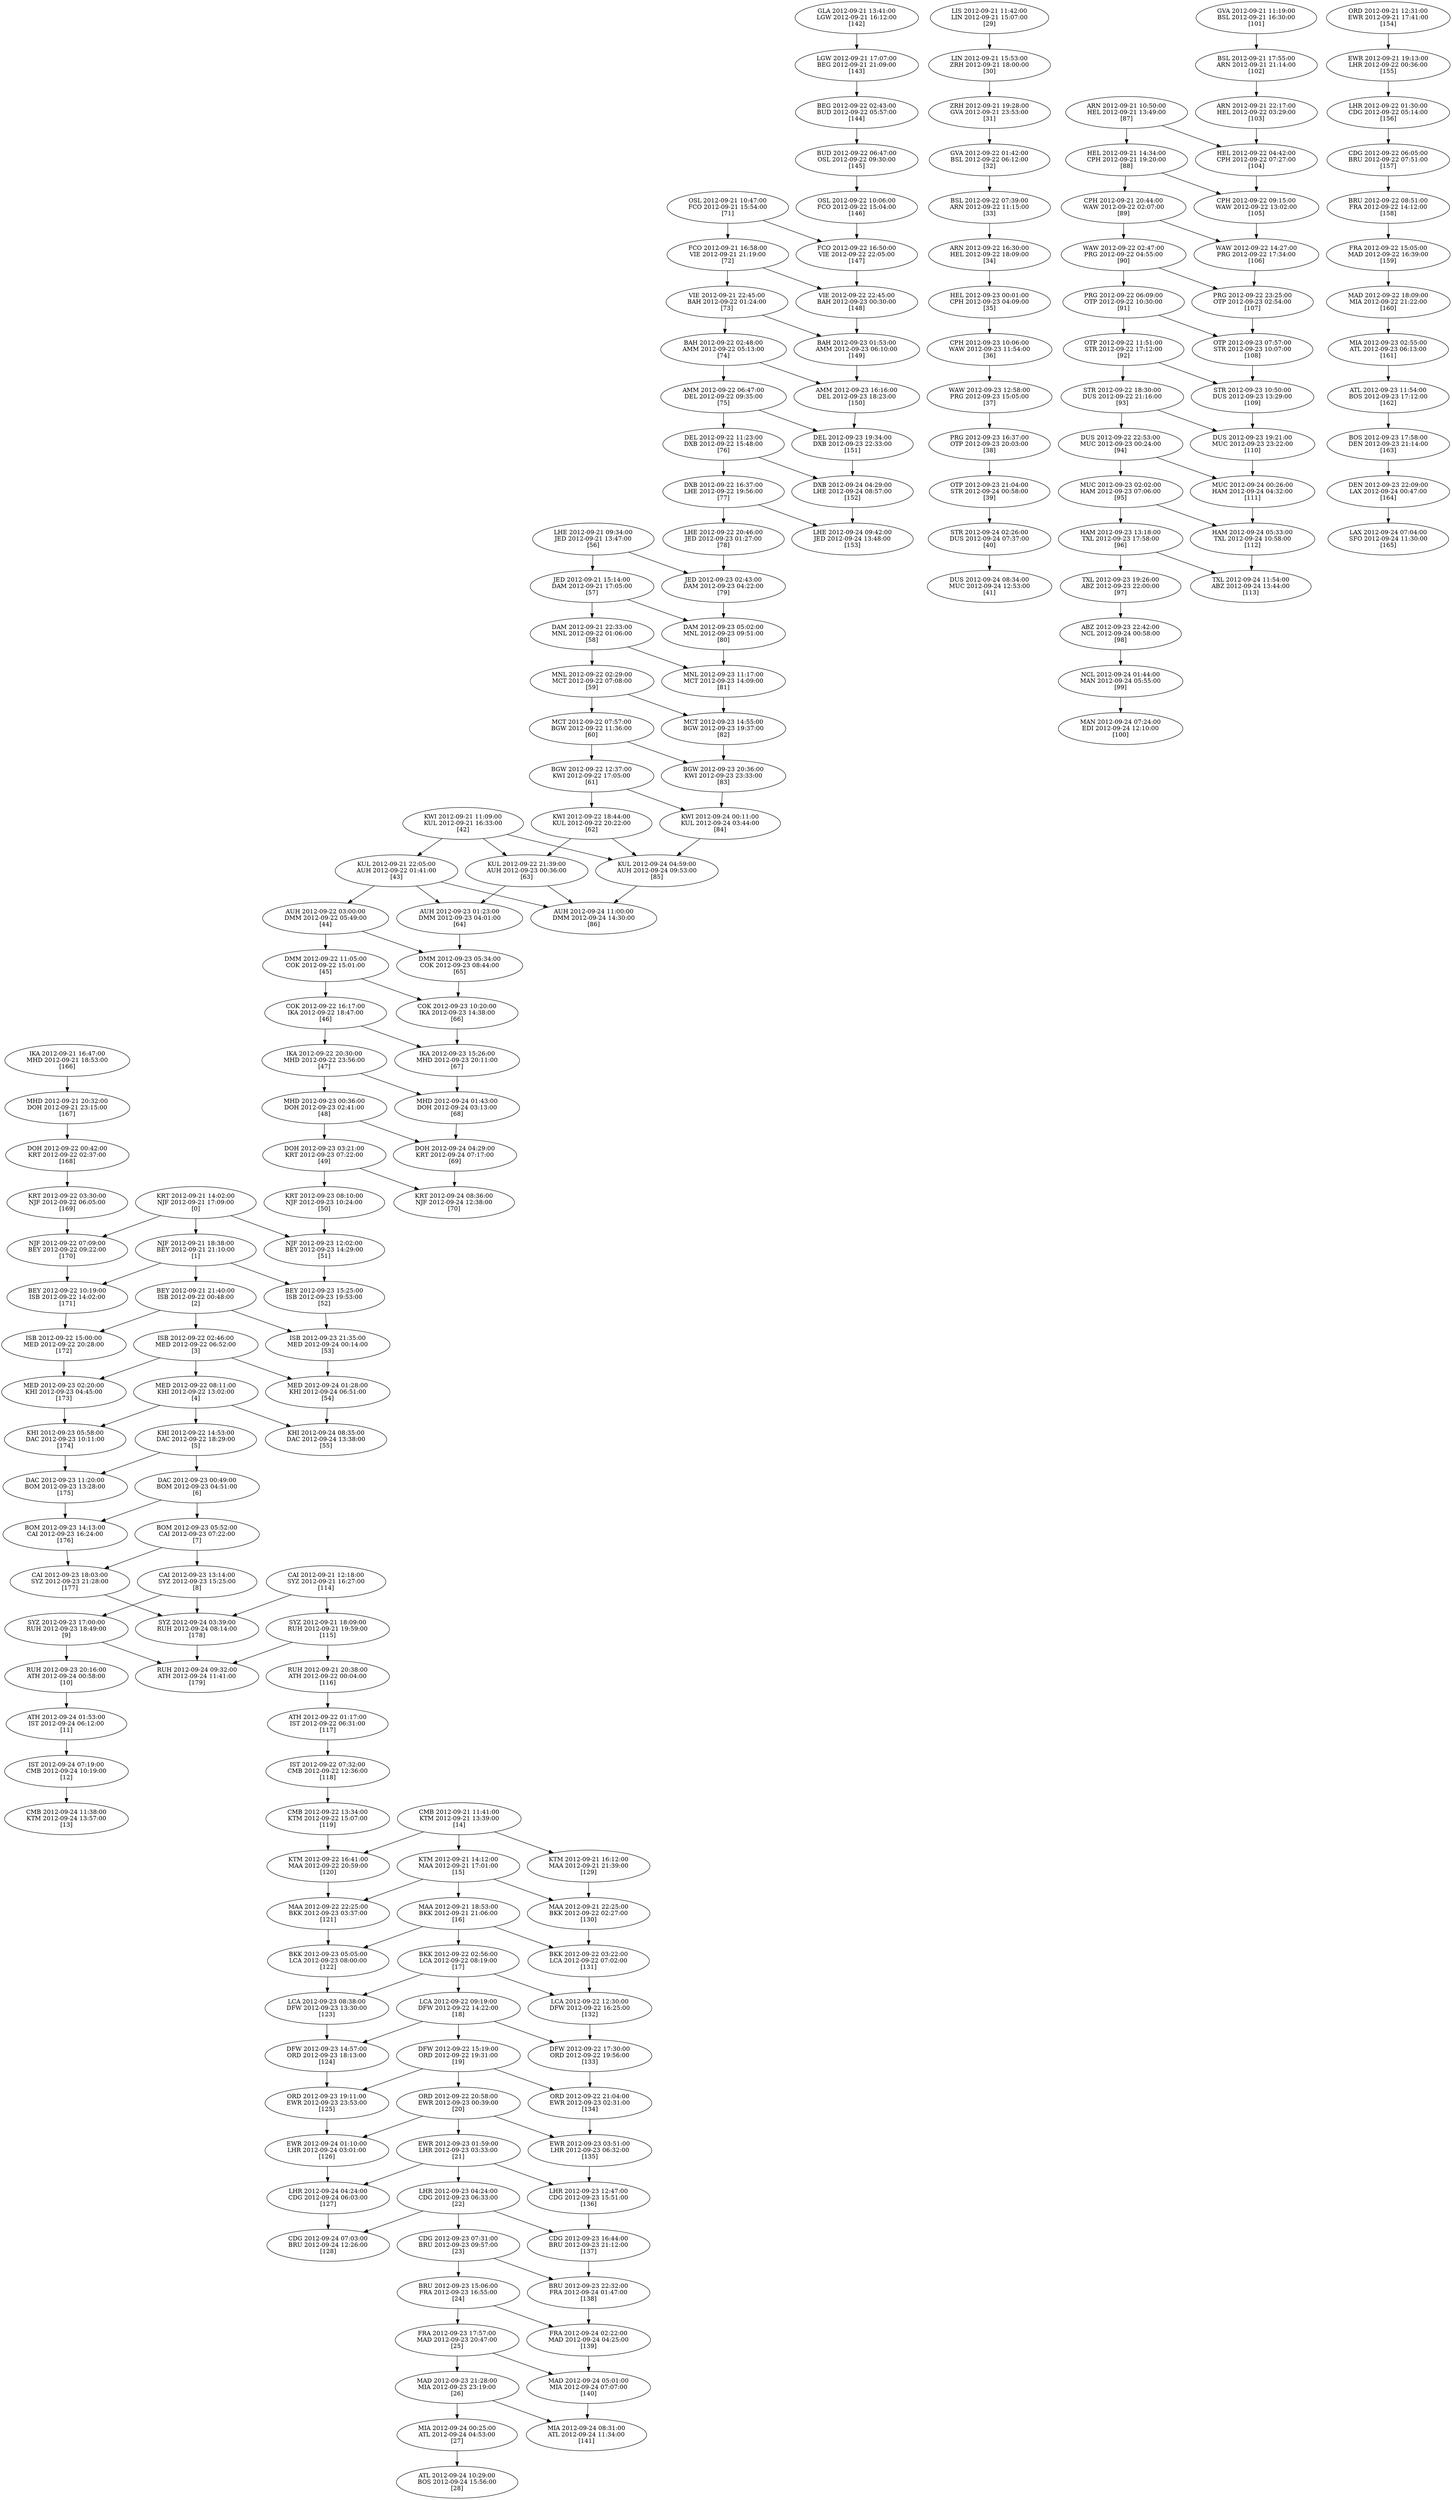 strict digraph "" {
	"KRT 2012-09-21 14:02:00
NJF 2012-09-21 17:09:00
[0]" -> "NJF 2012-09-21 18:38:00
BEY 2012-09-21 21:10:00
[1]";
	"KRT 2012-09-21 14:02:00
NJF 2012-09-21 17:09:00
[0]" -> "NJF 2012-09-23 12:02:00
BEY 2012-09-23 14:29:00
[51]";
	"KRT 2012-09-21 14:02:00
NJF 2012-09-21 17:09:00
[0]" -> "NJF 2012-09-22 07:09:00
BEY 2012-09-22 09:22:00
[170]";
	"NJF 2012-09-21 18:38:00
BEY 2012-09-21 21:10:00
[1]" -> "BEY 2012-09-21 21:40:00
ISB 2012-09-22 00:48:00
[2]";
	"NJF 2012-09-21 18:38:00
BEY 2012-09-21 21:10:00
[1]" -> "BEY 2012-09-23 15:25:00
ISB 2012-09-23 19:53:00
[52]";
	"NJF 2012-09-21 18:38:00
BEY 2012-09-21 21:10:00
[1]" -> "BEY 2012-09-22 10:19:00
ISB 2012-09-22 14:02:00
[171]";
	"NJF 2012-09-23 12:02:00
BEY 2012-09-23 14:29:00
[51]" -> "BEY 2012-09-23 15:25:00
ISB 2012-09-23 19:53:00
[52]";
	"NJF 2012-09-22 07:09:00
BEY 2012-09-22 09:22:00
[170]" -> "BEY 2012-09-22 10:19:00
ISB 2012-09-22 14:02:00
[171]";
	"BEY 2012-09-21 21:40:00
ISB 2012-09-22 00:48:00
[2]" -> "ISB 2012-09-22 02:46:00
MED 2012-09-22 06:52:00
[3]";
	"BEY 2012-09-21 21:40:00
ISB 2012-09-22 00:48:00
[2]" -> "ISB 2012-09-23 21:35:00
MED 2012-09-24 00:14:00
[53]";
	"BEY 2012-09-21 21:40:00
ISB 2012-09-22 00:48:00
[2]" -> "ISB 2012-09-22 15:00:00
MED 2012-09-22 20:28:00
[172]";
	"BEY 2012-09-23 15:25:00
ISB 2012-09-23 19:53:00
[52]" -> "ISB 2012-09-23 21:35:00
MED 2012-09-24 00:14:00
[53]";
	"BEY 2012-09-22 10:19:00
ISB 2012-09-22 14:02:00
[171]" -> "ISB 2012-09-22 15:00:00
MED 2012-09-22 20:28:00
[172]";
	"ISB 2012-09-22 02:46:00
MED 2012-09-22 06:52:00
[3]" -> "MED 2012-09-22 08:11:00
KHI 2012-09-22 13:02:00
[4]";
	"ISB 2012-09-22 02:46:00
MED 2012-09-22 06:52:00
[3]" -> "MED 2012-09-24 01:28:00
KHI 2012-09-24 06:51:00
[54]";
	"ISB 2012-09-22 02:46:00
MED 2012-09-22 06:52:00
[3]" -> "MED 2012-09-23 02:20:00
KHI 2012-09-23 04:45:00
[173]";
	"ISB 2012-09-23 21:35:00
MED 2012-09-24 00:14:00
[53]" -> "MED 2012-09-24 01:28:00
KHI 2012-09-24 06:51:00
[54]";
	"ISB 2012-09-22 15:00:00
MED 2012-09-22 20:28:00
[172]" -> "MED 2012-09-23 02:20:00
KHI 2012-09-23 04:45:00
[173]";
	"MED 2012-09-22 08:11:00
KHI 2012-09-22 13:02:00
[4]" -> "KHI 2012-09-22 14:53:00
DAC 2012-09-22 18:29:00
[5]";
	"MED 2012-09-22 08:11:00
KHI 2012-09-22 13:02:00
[4]" -> "KHI 2012-09-24 08:35:00
DAC 2012-09-24 13:38:00
[55]";
	"MED 2012-09-22 08:11:00
KHI 2012-09-22 13:02:00
[4]" -> "KHI 2012-09-23 05:58:00
DAC 2012-09-23 10:11:00
[174]";
	"MED 2012-09-24 01:28:00
KHI 2012-09-24 06:51:00
[54]" -> "KHI 2012-09-24 08:35:00
DAC 2012-09-24 13:38:00
[55]";
	"MED 2012-09-23 02:20:00
KHI 2012-09-23 04:45:00
[173]" -> "KHI 2012-09-23 05:58:00
DAC 2012-09-23 10:11:00
[174]";
	"KHI 2012-09-22 14:53:00
DAC 2012-09-22 18:29:00
[5]" -> "DAC 2012-09-23 00:49:00
BOM 2012-09-23 04:51:00
[6]";
	"KHI 2012-09-22 14:53:00
DAC 2012-09-22 18:29:00
[5]" -> "DAC 2012-09-23 11:20:00
BOM 2012-09-23 13:28:00
[175]";
	"KHI 2012-09-23 05:58:00
DAC 2012-09-23 10:11:00
[174]" -> "DAC 2012-09-23 11:20:00
BOM 2012-09-23 13:28:00
[175]";
	"DAC 2012-09-23 00:49:00
BOM 2012-09-23 04:51:00
[6]" -> "BOM 2012-09-23 05:52:00
CAI 2012-09-23 07:22:00
[7]";
	"DAC 2012-09-23 00:49:00
BOM 2012-09-23 04:51:00
[6]" -> "BOM 2012-09-23 14:13:00
CAI 2012-09-23 16:24:00
[176]";
	"DAC 2012-09-23 11:20:00
BOM 2012-09-23 13:28:00
[175]" -> "BOM 2012-09-23 14:13:00
CAI 2012-09-23 16:24:00
[176]";
	"BOM 2012-09-23 05:52:00
CAI 2012-09-23 07:22:00
[7]" -> "CAI 2012-09-23 13:14:00
SYZ 2012-09-23 15:25:00
[8]";
	"BOM 2012-09-23 05:52:00
CAI 2012-09-23 07:22:00
[7]" -> "CAI 2012-09-23 18:03:00
SYZ 2012-09-23 21:28:00
[177]";
	"BOM 2012-09-23 14:13:00
CAI 2012-09-23 16:24:00
[176]" -> "CAI 2012-09-23 18:03:00
SYZ 2012-09-23 21:28:00
[177]";
	"CAI 2012-09-23 13:14:00
SYZ 2012-09-23 15:25:00
[8]" -> "SYZ 2012-09-23 17:00:00
RUH 2012-09-23 18:49:00
[9]";
	"CAI 2012-09-23 13:14:00
SYZ 2012-09-23 15:25:00
[8]" -> "SYZ 2012-09-24 03:39:00
RUH 2012-09-24 08:14:00
[178]";
	"CAI 2012-09-23 18:03:00
SYZ 2012-09-23 21:28:00
[177]" -> "SYZ 2012-09-24 03:39:00
RUH 2012-09-24 08:14:00
[178]";
	"SYZ 2012-09-23 17:00:00
RUH 2012-09-23 18:49:00
[9]" -> "RUH 2012-09-23 20:16:00
ATH 2012-09-24 00:58:00
[10]";
	"SYZ 2012-09-23 17:00:00
RUH 2012-09-23 18:49:00
[9]" -> "RUH 2012-09-24 09:32:00
ATH 2012-09-24 11:41:00
[179]";
	"SYZ 2012-09-24 03:39:00
RUH 2012-09-24 08:14:00
[178]" -> "RUH 2012-09-24 09:32:00
ATH 2012-09-24 11:41:00
[179]";
	"RUH 2012-09-23 20:16:00
ATH 2012-09-24 00:58:00
[10]" -> "ATH 2012-09-24 01:53:00
IST 2012-09-24 06:12:00
[11]";
	"ATH 2012-09-24 01:53:00
IST 2012-09-24 06:12:00
[11]" -> "IST 2012-09-24 07:19:00
CMB 2012-09-24 10:19:00
[12]";
	"IST 2012-09-24 07:19:00
CMB 2012-09-24 10:19:00
[12]" -> "CMB 2012-09-24 11:38:00
KTM 2012-09-24 13:57:00
[13]";
	"CMB 2012-09-21 11:41:00
KTM 2012-09-21 13:39:00
[14]" -> "KTM 2012-09-21 14:12:00
MAA 2012-09-21 17:01:00
[15]";
	"CMB 2012-09-21 11:41:00
KTM 2012-09-21 13:39:00
[14]" -> "KTM 2012-09-22 16:41:00
MAA 2012-09-22 20:59:00
[120]";
	"CMB 2012-09-21 11:41:00
KTM 2012-09-21 13:39:00
[14]" -> "KTM 2012-09-21 16:12:00
MAA 2012-09-21 21:39:00
[129]";
	"KTM 2012-09-21 14:12:00
MAA 2012-09-21 17:01:00
[15]" -> "MAA 2012-09-21 18:53:00
BKK 2012-09-21 21:06:00
[16]";
	"KTM 2012-09-21 14:12:00
MAA 2012-09-21 17:01:00
[15]" -> "MAA 2012-09-22 22:25:00
BKK 2012-09-23 03:37:00
[121]";
	"KTM 2012-09-21 14:12:00
MAA 2012-09-21 17:01:00
[15]" -> "MAA 2012-09-21 22:25:00
BKK 2012-09-22 02:27:00
[130]";
	"KTM 2012-09-22 16:41:00
MAA 2012-09-22 20:59:00
[120]" -> "MAA 2012-09-22 22:25:00
BKK 2012-09-23 03:37:00
[121]";
	"KTM 2012-09-21 16:12:00
MAA 2012-09-21 21:39:00
[129]" -> "MAA 2012-09-21 22:25:00
BKK 2012-09-22 02:27:00
[130]";
	"MAA 2012-09-21 18:53:00
BKK 2012-09-21 21:06:00
[16]" -> "BKK 2012-09-22 02:56:00
LCA 2012-09-22 08:19:00
[17]";
	"MAA 2012-09-21 18:53:00
BKK 2012-09-21 21:06:00
[16]" -> "BKK 2012-09-23 05:05:00
LCA 2012-09-23 08:00:00
[122]";
	"MAA 2012-09-21 18:53:00
BKK 2012-09-21 21:06:00
[16]" -> "BKK 2012-09-22 03:22:00
LCA 2012-09-22 07:02:00
[131]";
	"MAA 2012-09-22 22:25:00
BKK 2012-09-23 03:37:00
[121]" -> "BKK 2012-09-23 05:05:00
LCA 2012-09-23 08:00:00
[122]";
	"MAA 2012-09-21 22:25:00
BKK 2012-09-22 02:27:00
[130]" -> "BKK 2012-09-22 03:22:00
LCA 2012-09-22 07:02:00
[131]";
	"BKK 2012-09-22 02:56:00
LCA 2012-09-22 08:19:00
[17]" -> "LCA 2012-09-22 09:19:00
DFW 2012-09-22 14:22:00
[18]";
	"BKK 2012-09-22 02:56:00
LCA 2012-09-22 08:19:00
[17]" -> "LCA 2012-09-23 08:38:00
DFW 2012-09-23 13:30:00
[123]";
	"BKK 2012-09-22 02:56:00
LCA 2012-09-22 08:19:00
[17]" -> "LCA 2012-09-22 12:30:00
DFW 2012-09-22 16:25:00
[132]";
	"BKK 2012-09-23 05:05:00
LCA 2012-09-23 08:00:00
[122]" -> "LCA 2012-09-23 08:38:00
DFW 2012-09-23 13:30:00
[123]";
	"BKK 2012-09-22 03:22:00
LCA 2012-09-22 07:02:00
[131]" -> "LCA 2012-09-22 12:30:00
DFW 2012-09-22 16:25:00
[132]";
	"LCA 2012-09-22 09:19:00
DFW 2012-09-22 14:22:00
[18]" -> "DFW 2012-09-22 15:19:00
ORD 2012-09-22 19:31:00
[19]";
	"LCA 2012-09-22 09:19:00
DFW 2012-09-22 14:22:00
[18]" -> "DFW 2012-09-23 14:57:00
ORD 2012-09-23 18:13:00
[124]";
	"LCA 2012-09-22 09:19:00
DFW 2012-09-22 14:22:00
[18]" -> "DFW 2012-09-22 17:30:00
ORD 2012-09-22 19:56:00
[133]";
	"LCA 2012-09-23 08:38:00
DFW 2012-09-23 13:30:00
[123]" -> "DFW 2012-09-23 14:57:00
ORD 2012-09-23 18:13:00
[124]";
	"LCA 2012-09-22 12:30:00
DFW 2012-09-22 16:25:00
[132]" -> "DFW 2012-09-22 17:30:00
ORD 2012-09-22 19:56:00
[133]";
	"DFW 2012-09-22 15:19:00
ORD 2012-09-22 19:31:00
[19]" -> "ORD 2012-09-22 20:58:00
EWR 2012-09-23 00:39:00
[20]";
	"DFW 2012-09-22 15:19:00
ORD 2012-09-22 19:31:00
[19]" -> "ORD 2012-09-23 19:11:00
EWR 2012-09-23 23:53:00
[125]";
	"DFW 2012-09-22 15:19:00
ORD 2012-09-22 19:31:00
[19]" -> "ORD 2012-09-22 21:04:00
EWR 2012-09-23 02:31:00
[134]";
	"DFW 2012-09-23 14:57:00
ORD 2012-09-23 18:13:00
[124]" -> "ORD 2012-09-23 19:11:00
EWR 2012-09-23 23:53:00
[125]";
	"DFW 2012-09-22 17:30:00
ORD 2012-09-22 19:56:00
[133]" -> "ORD 2012-09-22 21:04:00
EWR 2012-09-23 02:31:00
[134]";
	"ORD 2012-09-22 20:58:00
EWR 2012-09-23 00:39:00
[20]" -> "EWR 2012-09-23 01:59:00
LHR 2012-09-23 03:33:00
[21]";
	"ORD 2012-09-22 20:58:00
EWR 2012-09-23 00:39:00
[20]" -> "EWR 2012-09-24 01:10:00
LHR 2012-09-24 03:01:00
[126]";
	"ORD 2012-09-22 20:58:00
EWR 2012-09-23 00:39:00
[20]" -> "EWR 2012-09-23 03:51:00
LHR 2012-09-23 06:32:00
[135]";
	"ORD 2012-09-23 19:11:00
EWR 2012-09-23 23:53:00
[125]" -> "EWR 2012-09-24 01:10:00
LHR 2012-09-24 03:01:00
[126]";
	"ORD 2012-09-22 21:04:00
EWR 2012-09-23 02:31:00
[134]" -> "EWR 2012-09-23 03:51:00
LHR 2012-09-23 06:32:00
[135]";
	"EWR 2012-09-23 01:59:00
LHR 2012-09-23 03:33:00
[21]" -> "LHR 2012-09-23 04:24:00
CDG 2012-09-23 06:33:00
[22]";
	"EWR 2012-09-23 01:59:00
LHR 2012-09-23 03:33:00
[21]" -> "LHR 2012-09-24 04:24:00
CDG 2012-09-24 06:03:00
[127]";
	"EWR 2012-09-23 01:59:00
LHR 2012-09-23 03:33:00
[21]" -> "LHR 2012-09-23 12:47:00
CDG 2012-09-23 15:51:00
[136]";
	"EWR 2012-09-24 01:10:00
LHR 2012-09-24 03:01:00
[126]" -> "LHR 2012-09-24 04:24:00
CDG 2012-09-24 06:03:00
[127]";
	"EWR 2012-09-23 03:51:00
LHR 2012-09-23 06:32:00
[135]" -> "LHR 2012-09-23 12:47:00
CDG 2012-09-23 15:51:00
[136]";
	"LHR 2012-09-23 04:24:00
CDG 2012-09-23 06:33:00
[22]" -> "CDG 2012-09-23 07:31:00
BRU 2012-09-23 09:57:00
[23]";
	"LHR 2012-09-23 04:24:00
CDG 2012-09-23 06:33:00
[22]" -> "CDG 2012-09-24 07:03:00
BRU 2012-09-24 12:26:00
[128]";
	"LHR 2012-09-23 04:24:00
CDG 2012-09-23 06:33:00
[22]" -> "CDG 2012-09-23 16:44:00
BRU 2012-09-23 21:12:00
[137]";
	"LHR 2012-09-24 04:24:00
CDG 2012-09-24 06:03:00
[127]" -> "CDG 2012-09-24 07:03:00
BRU 2012-09-24 12:26:00
[128]";
	"LHR 2012-09-23 12:47:00
CDG 2012-09-23 15:51:00
[136]" -> "CDG 2012-09-23 16:44:00
BRU 2012-09-23 21:12:00
[137]";
	"CDG 2012-09-23 07:31:00
BRU 2012-09-23 09:57:00
[23]" -> "BRU 2012-09-23 15:06:00
FRA 2012-09-23 16:55:00
[24]";
	"CDG 2012-09-23 07:31:00
BRU 2012-09-23 09:57:00
[23]" -> "BRU 2012-09-23 22:32:00
FRA 2012-09-24 01:47:00
[138]";
	"CDG 2012-09-23 16:44:00
BRU 2012-09-23 21:12:00
[137]" -> "BRU 2012-09-23 22:32:00
FRA 2012-09-24 01:47:00
[138]";
	"BRU 2012-09-23 15:06:00
FRA 2012-09-23 16:55:00
[24]" -> "FRA 2012-09-23 17:57:00
MAD 2012-09-23 20:47:00
[25]";
	"BRU 2012-09-23 15:06:00
FRA 2012-09-23 16:55:00
[24]" -> "FRA 2012-09-24 02:22:00
MAD 2012-09-24 04:25:00
[139]";
	"BRU 2012-09-23 22:32:00
FRA 2012-09-24 01:47:00
[138]" -> "FRA 2012-09-24 02:22:00
MAD 2012-09-24 04:25:00
[139]";
	"FRA 2012-09-23 17:57:00
MAD 2012-09-23 20:47:00
[25]" -> "MAD 2012-09-23 21:28:00
MIA 2012-09-23 23:19:00
[26]";
	"FRA 2012-09-23 17:57:00
MAD 2012-09-23 20:47:00
[25]" -> "MAD 2012-09-24 05:01:00
MIA 2012-09-24 07:07:00
[140]";
	"FRA 2012-09-24 02:22:00
MAD 2012-09-24 04:25:00
[139]" -> "MAD 2012-09-24 05:01:00
MIA 2012-09-24 07:07:00
[140]";
	"MAD 2012-09-23 21:28:00
MIA 2012-09-23 23:19:00
[26]" -> "MIA 2012-09-24 00:25:00
ATL 2012-09-24 04:53:00
[27]";
	"MAD 2012-09-23 21:28:00
MIA 2012-09-23 23:19:00
[26]" -> "MIA 2012-09-24 08:31:00
ATL 2012-09-24 11:34:00
[141]";
	"MAD 2012-09-24 05:01:00
MIA 2012-09-24 07:07:00
[140]" -> "MIA 2012-09-24 08:31:00
ATL 2012-09-24 11:34:00
[141]";
	"MIA 2012-09-24 00:25:00
ATL 2012-09-24 04:53:00
[27]" -> "ATL 2012-09-24 10:29:00
BOS 2012-09-24 15:56:00
[28]";
	"LIS 2012-09-21 11:42:00
LIN 2012-09-21 15:07:00
[29]" -> "LIN 2012-09-21 15:53:00
ZRH 2012-09-21 18:00:00
[30]";
	"LIN 2012-09-21 15:53:00
ZRH 2012-09-21 18:00:00
[30]" -> "ZRH 2012-09-21 19:28:00
GVA 2012-09-21 23:53:00
[31]";
	"ZRH 2012-09-21 19:28:00
GVA 2012-09-21 23:53:00
[31]" -> "GVA 2012-09-22 01:42:00
BSL 2012-09-22 06:12:00
[32]";
	"GVA 2012-09-22 01:42:00
BSL 2012-09-22 06:12:00
[32]" -> "BSL 2012-09-22 07:39:00
ARN 2012-09-22 11:15:00
[33]";
	"BSL 2012-09-22 07:39:00
ARN 2012-09-22 11:15:00
[33]" -> "ARN 2012-09-22 16:30:00
HEL 2012-09-22 18:09:00
[34]";
	"ARN 2012-09-22 16:30:00
HEL 2012-09-22 18:09:00
[34]" -> "HEL 2012-09-23 00:01:00
CPH 2012-09-23 04:09:00
[35]";
	"HEL 2012-09-23 00:01:00
CPH 2012-09-23 04:09:00
[35]" -> "CPH 2012-09-23 10:06:00
WAW 2012-09-23 11:54:00
[36]";
	"CPH 2012-09-23 10:06:00
WAW 2012-09-23 11:54:00
[36]" -> "WAW 2012-09-23 12:58:00
PRG 2012-09-23 15:05:00
[37]";
	"WAW 2012-09-23 12:58:00
PRG 2012-09-23 15:05:00
[37]" -> "PRG 2012-09-23 16:37:00
OTP 2012-09-23 20:03:00
[38]";
	"PRG 2012-09-23 16:37:00
OTP 2012-09-23 20:03:00
[38]" -> "OTP 2012-09-23 21:04:00
STR 2012-09-24 00:58:00
[39]";
	"OTP 2012-09-23 21:04:00
STR 2012-09-24 00:58:00
[39]" -> "STR 2012-09-24 02:26:00
DUS 2012-09-24 07:37:00
[40]";
	"STR 2012-09-24 02:26:00
DUS 2012-09-24 07:37:00
[40]" -> "DUS 2012-09-24 08:34:00
MUC 2012-09-24 12:53:00
[41]";
	"KWI 2012-09-21 11:09:00
KUL 2012-09-21 16:33:00
[42]" -> "KUL 2012-09-21 22:05:00
AUH 2012-09-22 01:41:00
[43]";
	"KWI 2012-09-21 11:09:00
KUL 2012-09-21 16:33:00
[42]" -> "KUL 2012-09-22 21:39:00
AUH 2012-09-23 00:36:00
[63]";
	"KWI 2012-09-21 11:09:00
KUL 2012-09-21 16:33:00
[42]" -> "KUL 2012-09-24 04:59:00
AUH 2012-09-24 09:53:00
[85]";
	"KUL 2012-09-21 22:05:00
AUH 2012-09-22 01:41:00
[43]" -> "AUH 2012-09-22 03:00:00
DMM 2012-09-22 05:49:00
[44]";
	"KUL 2012-09-21 22:05:00
AUH 2012-09-22 01:41:00
[43]" -> "AUH 2012-09-23 01:23:00
DMM 2012-09-23 04:01:00
[64]";
	"KUL 2012-09-21 22:05:00
AUH 2012-09-22 01:41:00
[43]" -> "AUH 2012-09-24 11:00:00
DMM 2012-09-24 14:30:00
[86]";
	"KUL 2012-09-22 21:39:00
AUH 2012-09-23 00:36:00
[63]" -> "AUH 2012-09-23 01:23:00
DMM 2012-09-23 04:01:00
[64]";
	"KUL 2012-09-22 21:39:00
AUH 2012-09-23 00:36:00
[63]" -> "AUH 2012-09-24 11:00:00
DMM 2012-09-24 14:30:00
[86]";
	"KUL 2012-09-24 04:59:00
AUH 2012-09-24 09:53:00
[85]" -> "AUH 2012-09-24 11:00:00
DMM 2012-09-24 14:30:00
[86]";
	"AUH 2012-09-22 03:00:00
DMM 2012-09-22 05:49:00
[44]" -> "DMM 2012-09-22 11:05:00
COK 2012-09-22 15:01:00
[45]";
	"AUH 2012-09-22 03:00:00
DMM 2012-09-22 05:49:00
[44]" -> "DMM 2012-09-23 05:34:00
COK 2012-09-23 08:44:00
[65]";
	"AUH 2012-09-23 01:23:00
DMM 2012-09-23 04:01:00
[64]" -> "DMM 2012-09-23 05:34:00
COK 2012-09-23 08:44:00
[65]";
	"DMM 2012-09-22 11:05:00
COK 2012-09-22 15:01:00
[45]" -> "COK 2012-09-22 16:17:00
IKA 2012-09-22 18:47:00
[46]";
	"DMM 2012-09-22 11:05:00
COK 2012-09-22 15:01:00
[45]" -> "COK 2012-09-23 10:20:00
IKA 2012-09-23 14:38:00
[66]";
	"DMM 2012-09-23 05:34:00
COK 2012-09-23 08:44:00
[65]" -> "COK 2012-09-23 10:20:00
IKA 2012-09-23 14:38:00
[66]";
	"COK 2012-09-22 16:17:00
IKA 2012-09-22 18:47:00
[46]" -> "IKA 2012-09-22 20:30:00
MHD 2012-09-22 23:56:00
[47]";
	"COK 2012-09-22 16:17:00
IKA 2012-09-22 18:47:00
[46]" -> "IKA 2012-09-23 15:26:00
MHD 2012-09-23 20:11:00
[67]";
	"COK 2012-09-23 10:20:00
IKA 2012-09-23 14:38:00
[66]" -> "IKA 2012-09-23 15:26:00
MHD 2012-09-23 20:11:00
[67]";
	"IKA 2012-09-22 20:30:00
MHD 2012-09-22 23:56:00
[47]" -> "MHD 2012-09-23 00:36:00
DOH 2012-09-23 02:41:00
[48]";
	"IKA 2012-09-22 20:30:00
MHD 2012-09-22 23:56:00
[47]" -> "MHD 2012-09-24 01:43:00
DOH 2012-09-24 03:13:00
[68]";
	"IKA 2012-09-23 15:26:00
MHD 2012-09-23 20:11:00
[67]" -> "MHD 2012-09-24 01:43:00
DOH 2012-09-24 03:13:00
[68]";
	"MHD 2012-09-23 00:36:00
DOH 2012-09-23 02:41:00
[48]" -> "DOH 2012-09-23 03:21:00
KRT 2012-09-23 07:22:00
[49]";
	"MHD 2012-09-23 00:36:00
DOH 2012-09-23 02:41:00
[48]" -> "DOH 2012-09-24 04:29:00
KRT 2012-09-24 07:17:00
[69]";
	"MHD 2012-09-24 01:43:00
DOH 2012-09-24 03:13:00
[68]" -> "DOH 2012-09-24 04:29:00
KRT 2012-09-24 07:17:00
[69]";
	"DOH 2012-09-23 03:21:00
KRT 2012-09-23 07:22:00
[49]" -> "KRT 2012-09-23 08:10:00
NJF 2012-09-23 10:24:00
[50]";
	"DOH 2012-09-23 03:21:00
KRT 2012-09-23 07:22:00
[49]" -> "KRT 2012-09-24 08:36:00
NJF 2012-09-24 12:38:00
[70]";
	"DOH 2012-09-24 04:29:00
KRT 2012-09-24 07:17:00
[69]" -> "KRT 2012-09-24 08:36:00
NJF 2012-09-24 12:38:00
[70]";
	"KRT 2012-09-23 08:10:00
NJF 2012-09-23 10:24:00
[50]" -> "NJF 2012-09-23 12:02:00
BEY 2012-09-23 14:29:00
[51]";
	"LHE 2012-09-21 09:34:00
JED 2012-09-21 13:47:00
[56]" -> "JED 2012-09-21 15:14:00
DAM 2012-09-21 17:05:00
[57]";
	"LHE 2012-09-21 09:34:00
JED 2012-09-21 13:47:00
[56]" -> "JED 2012-09-23 02:43:00
DAM 2012-09-23 04:22:00
[79]";
	"JED 2012-09-21 15:14:00
DAM 2012-09-21 17:05:00
[57]" -> "DAM 2012-09-21 22:33:00
MNL 2012-09-22 01:06:00
[58]";
	"JED 2012-09-21 15:14:00
DAM 2012-09-21 17:05:00
[57]" -> "DAM 2012-09-23 05:02:00
MNL 2012-09-23 09:51:00
[80]";
	"JED 2012-09-23 02:43:00
DAM 2012-09-23 04:22:00
[79]" -> "DAM 2012-09-23 05:02:00
MNL 2012-09-23 09:51:00
[80]";
	"DAM 2012-09-21 22:33:00
MNL 2012-09-22 01:06:00
[58]" -> "MNL 2012-09-22 02:29:00
MCT 2012-09-22 07:08:00
[59]";
	"DAM 2012-09-21 22:33:00
MNL 2012-09-22 01:06:00
[58]" -> "MNL 2012-09-23 11:17:00
MCT 2012-09-23 14:09:00
[81]";
	"DAM 2012-09-23 05:02:00
MNL 2012-09-23 09:51:00
[80]" -> "MNL 2012-09-23 11:17:00
MCT 2012-09-23 14:09:00
[81]";
	"MNL 2012-09-22 02:29:00
MCT 2012-09-22 07:08:00
[59]" -> "MCT 2012-09-22 07:57:00
BGW 2012-09-22 11:36:00
[60]";
	"MNL 2012-09-22 02:29:00
MCT 2012-09-22 07:08:00
[59]" -> "MCT 2012-09-23 14:55:00
BGW 2012-09-23 19:37:00
[82]";
	"MNL 2012-09-23 11:17:00
MCT 2012-09-23 14:09:00
[81]" -> "MCT 2012-09-23 14:55:00
BGW 2012-09-23 19:37:00
[82]";
	"MCT 2012-09-22 07:57:00
BGW 2012-09-22 11:36:00
[60]" -> "BGW 2012-09-22 12:37:00
KWI 2012-09-22 17:05:00
[61]";
	"MCT 2012-09-22 07:57:00
BGW 2012-09-22 11:36:00
[60]" -> "BGW 2012-09-23 20:36:00
KWI 2012-09-23 23:33:00
[83]";
	"MCT 2012-09-23 14:55:00
BGW 2012-09-23 19:37:00
[82]" -> "BGW 2012-09-23 20:36:00
KWI 2012-09-23 23:33:00
[83]";
	"BGW 2012-09-22 12:37:00
KWI 2012-09-22 17:05:00
[61]" -> "KWI 2012-09-22 18:44:00
KUL 2012-09-22 20:22:00
[62]";
	"BGW 2012-09-22 12:37:00
KWI 2012-09-22 17:05:00
[61]" -> "KWI 2012-09-24 00:11:00
KUL 2012-09-24 03:44:00
[84]";
	"BGW 2012-09-23 20:36:00
KWI 2012-09-23 23:33:00
[83]" -> "KWI 2012-09-24 00:11:00
KUL 2012-09-24 03:44:00
[84]";
	"KWI 2012-09-22 18:44:00
KUL 2012-09-22 20:22:00
[62]" -> "KUL 2012-09-22 21:39:00
AUH 2012-09-23 00:36:00
[63]";
	"KWI 2012-09-22 18:44:00
KUL 2012-09-22 20:22:00
[62]" -> "KUL 2012-09-24 04:59:00
AUH 2012-09-24 09:53:00
[85]";
	"KWI 2012-09-24 00:11:00
KUL 2012-09-24 03:44:00
[84]" -> "KUL 2012-09-24 04:59:00
AUH 2012-09-24 09:53:00
[85]";
	"OSL 2012-09-21 10:47:00
FCO 2012-09-21 15:54:00
[71]" -> "FCO 2012-09-21 16:58:00
VIE 2012-09-21 21:19:00
[72]";
	"OSL 2012-09-21 10:47:00
FCO 2012-09-21 15:54:00
[71]" -> "FCO 2012-09-22 16:50:00
VIE 2012-09-22 22:05:00
[147]";
	"FCO 2012-09-21 16:58:00
VIE 2012-09-21 21:19:00
[72]" -> "VIE 2012-09-21 22:45:00
BAH 2012-09-22 01:24:00
[73]";
	"FCO 2012-09-21 16:58:00
VIE 2012-09-21 21:19:00
[72]" -> "VIE 2012-09-22 22:45:00
BAH 2012-09-23 00:30:00
[148]";
	"FCO 2012-09-22 16:50:00
VIE 2012-09-22 22:05:00
[147]" -> "VIE 2012-09-22 22:45:00
BAH 2012-09-23 00:30:00
[148]";
	"VIE 2012-09-21 22:45:00
BAH 2012-09-22 01:24:00
[73]" -> "BAH 2012-09-22 02:48:00
AMM 2012-09-22 05:13:00
[74]";
	"VIE 2012-09-21 22:45:00
BAH 2012-09-22 01:24:00
[73]" -> "BAH 2012-09-23 01:53:00
AMM 2012-09-23 06:10:00
[149]";
	"VIE 2012-09-22 22:45:00
BAH 2012-09-23 00:30:00
[148]" -> "BAH 2012-09-23 01:53:00
AMM 2012-09-23 06:10:00
[149]";
	"BAH 2012-09-22 02:48:00
AMM 2012-09-22 05:13:00
[74]" -> "AMM 2012-09-22 06:47:00
DEL 2012-09-22 09:35:00
[75]";
	"BAH 2012-09-22 02:48:00
AMM 2012-09-22 05:13:00
[74]" -> "AMM 2012-09-23 16:16:00
DEL 2012-09-23 18:23:00
[150]";
	"BAH 2012-09-23 01:53:00
AMM 2012-09-23 06:10:00
[149]" -> "AMM 2012-09-23 16:16:00
DEL 2012-09-23 18:23:00
[150]";
	"AMM 2012-09-22 06:47:00
DEL 2012-09-22 09:35:00
[75]" -> "DEL 2012-09-22 11:23:00
DXB 2012-09-22 15:48:00
[76]";
	"AMM 2012-09-22 06:47:00
DEL 2012-09-22 09:35:00
[75]" -> "DEL 2012-09-23 19:34:00
DXB 2012-09-23 22:33:00
[151]";
	"AMM 2012-09-23 16:16:00
DEL 2012-09-23 18:23:00
[150]" -> "DEL 2012-09-23 19:34:00
DXB 2012-09-23 22:33:00
[151]";
	"DEL 2012-09-22 11:23:00
DXB 2012-09-22 15:48:00
[76]" -> "DXB 2012-09-22 16:37:00
LHE 2012-09-22 19:56:00
[77]";
	"DEL 2012-09-22 11:23:00
DXB 2012-09-22 15:48:00
[76]" -> "DXB 2012-09-24 04:29:00
LHE 2012-09-24 08:57:00
[152]";
	"DEL 2012-09-23 19:34:00
DXB 2012-09-23 22:33:00
[151]" -> "DXB 2012-09-24 04:29:00
LHE 2012-09-24 08:57:00
[152]";
	"DXB 2012-09-22 16:37:00
LHE 2012-09-22 19:56:00
[77]" -> "LHE 2012-09-22 20:46:00
JED 2012-09-23 01:27:00
[78]";
	"DXB 2012-09-22 16:37:00
LHE 2012-09-22 19:56:00
[77]" -> "LHE 2012-09-24 09:42:00
JED 2012-09-24 13:48:00
[153]";
	"DXB 2012-09-24 04:29:00
LHE 2012-09-24 08:57:00
[152]" -> "LHE 2012-09-24 09:42:00
JED 2012-09-24 13:48:00
[153]";
	"LHE 2012-09-22 20:46:00
JED 2012-09-23 01:27:00
[78]" -> "JED 2012-09-23 02:43:00
DAM 2012-09-23 04:22:00
[79]";
	"ARN 2012-09-21 10:50:00
HEL 2012-09-21 13:49:00
[87]" -> "HEL 2012-09-21 14:34:00
CPH 2012-09-21 19:20:00
[88]";
	"ARN 2012-09-21 10:50:00
HEL 2012-09-21 13:49:00
[87]" -> "HEL 2012-09-22 04:42:00
CPH 2012-09-22 07:27:00
[104]";
	"HEL 2012-09-21 14:34:00
CPH 2012-09-21 19:20:00
[88]" -> "CPH 2012-09-21 20:44:00
WAW 2012-09-22 02:07:00
[89]";
	"HEL 2012-09-21 14:34:00
CPH 2012-09-21 19:20:00
[88]" -> "CPH 2012-09-22 09:15:00
WAW 2012-09-22 13:02:00
[105]";
	"HEL 2012-09-22 04:42:00
CPH 2012-09-22 07:27:00
[104]" -> "CPH 2012-09-22 09:15:00
WAW 2012-09-22 13:02:00
[105]";
	"CPH 2012-09-21 20:44:00
WAW 2012-09-22 02:07:00
[89]" -> "WAW 2012-09-22 02:47:00
PRG 2012-09-22 04:55:00
[90]";
	"CPH 2012-09-21 20:44:00
WAW 2012-09-22 02:07:00
[89]" -> "WAW 2012-09-22 14:27:00
PRG 2012-09-22 17:34:00
[106]";
	"CPH 2012-09-22 09:15:00
WAW 2012-09-22 13:02:00
[105]" -> "WAW 2012-09-22 14:27:00
PRG 2012-09-22 17:34:00
[106]";
	"WAW 2012-09-22 02:47:00
PRG 2012-09-22 04:55:00
[90]" -> "PRG 2012-09-22 06:09:00
OTP 2012-09-22 10:30:00
[91]";
	"WAW 2012-09-22 02:47:00
PRG 2012-09-22 04:55:00
[90]" -> "PRG 2012-09-22 23:25:00
OTP 2012-09-23 02:54:00
[107]";
	"WAW 2012-09-22 14:27:00
PRG 2012-09-22 17:34:00
[106]" -> "PRG 2012-09-22 23:25:00
OTP 2012-09-23 02:54:00
[107]";
	"PRG 2012-09-22 06:09:00
OTP 2012-09-22 10:30:00
[91]" -> "OTP 2012-09-22 11:51:00
STR 2012-09-22 17:12:00
[92]";
	"PRG 2012-09-22 06:09:00
OTP 2012-09-22 10:30:00
[91]" -> "OTP 2012-09-23 07:57:00
STR 2012-09-23 10:07:00
[108]";
	"PRG 2012-09-22 23:25:00
OTP 2012-09-23 02:54:00
[107]" -> "OTP 2012-09-23 07:57:00
STR 2012-09-23 10:07:00
[108]";
	"OTP 2012-09-22 11:51:00
STR 2012-09-22 17:12:00
[92]" -> "STR 2012-09-22 18:30:00
DUS 2012-09-22 21:16:00
[93]";
	"OTP 2012-09-22 11:51:00
STR 2012-09-22 17:12:00
[92]" -> "STR 2012-09-23 10:50:00
DUS 2012-09-23 13:29:00
[109]";
	"OTP 2012-09-23 07:57:00
STR 2012-09-23 10:07:00
[108]" -> "STR 2012-09-23 10:50:00
DUS 2012-09-23 13:29:00
[109]";
	"STR 2012-09-22 18:30:00
DUS 2012-09-22 21:16:00
[93]" -> "DUS 2012-09-22 22:53:00
MUC 2012-09-23 00:24:00
[94]";
	"STR 2012-09-22 18:30:00
DUS 2012-09-22 21:16:00
[93]" -> "DUS 2012-09-23 19:21:00
MUC 2012-09-23 23:22:00
[110]";
	"STR 2012-09-23 10:50:00
DUS 2012-09-23 13:29:00
[109]" -> "DUS 2012-09-23 19:21:00
MUC 2012-09-23 23:22:00
[110]";
	"DUS 2012-09-22 22:53:00
MUC 2012-09-23 00:24:00
[94]" -> "MUC 2012-09-23 02:02:00
HAM 2012-09-23 07:06:00
[95]";
	"DUS 2012-09-22 22:53:00
MUC 2012-09-23 00:24:00
[94]" -> "MUC 2012-09-24 00:26:00
HAM 2012-09-24 04:32:00
[111]";
	"DUS 2012-09-23 19:21:00
MUC 2012-09-23 23:22:00
[110]" -> "MUC 2012-09-24 00:26:00
HAM 2012-09-24 04:32:00
[111]";
	"MUC 2012-09-23 02:02:00
HAM 2012-09-23 07:06:00
[95]" -> "HAM 2012-09-23 13:18:00
TXL 2012-09-23 17:58:00
[96]";
	"MUC 2012-09-23 02:02:00
HAM 2012-09-23 07:06:00
[95]" -> "HAM 2012-09-24 05:33:00
TXL 2012-09-24 10:58:00
[112]";
	"MUC 2012-09-24 00:26:00
HAM 2012-09-24 04:32:00
[111]" -> "HAM 2012-09-24 05:33:00
TXL 2012-09-24 10:58:00
[112]";
	"HAM 2012-09-23 13:18:00
TXL 2012-09-23 17:58:00
[96]" -> "TXL 2012-09-23 19:26:00
ABZ 2012-09-23 22:00:00
[97]";
	"HAM 2012-09-23 13:18:00
TXL 2012-09-23 17:58:00
[96]" -> "TXL 2012-09-24 11:54:00
ABZ 2012-09-24 13:44:00
[113]";
	"HAM 2012-09-24 05:33:00
TXL 2012-09-24 10:58:00
[112]" -> "TXL 2012-09-24 11:54:00
ABZ 2012-09-24 13:44:00
[113]";
	"TXL 2012-09-23 19:26:00
ABZ 2012-09-23 22:00:00
[97]" -> "ABZ 2012-09-23 22:42:00
NCL 2012-09-24 00:58:00
[98]";
	"ABZ 2012-09-23 22:42:00
NCL 2012-09-24 00:58:00
[98]" -> "NCL 2012-09-24 01:44:00
MAN 2012-09-24 05:55:00
[99]";
	"NCL 2012-09-24 01:44:00
MAN 2012-09-24 05:55:00
[99]" -> "MAN 2012-09-24 07:24:00
EDI 2012-09-24 12:10:00
[100]";
	"GVA 2012-09-21 11:19:00
BSL 2012-09-21 16:30:00
[101]" -> "BSL 2012-09-21 17:55:00
ARN 2012-09-21 21:14:00
[102]";
	"BSL 2012-09-21 17:55:00
ARN 2012-09-21 21:14:00
[102]" -> "ARN 2012-09-21 22:17:00
HEL 2012-09-22 03:29:00
[103]";
	"ARN 2012-09-21 22:17:00
HEL 2012-09-22 03:29:00
[103]" -> "HEL 2012-09-22 04:42:00
CPH 2012-09-22 07:27:00
[104]";
	"CAI 2012-09-21 12:18:00
SYZ 2012-09-21 16:27:00
[114]" -> "SYZ 2012-09-24 03:39:00
RUH 2012-09-24 08:14:00
[178]";
	"CAI 2012-09-21 12:18:00
SYZ 2012-09-21 16:27:00
[114]" -> "SYZ 2012-09-21 18:09:00
RUH 2012-09-21 19:59:00
[115]";
	"SYZ 2012-09-21 18:09:00
RUH 2012-09-21 19:59:00
[115]" -> "RUH 2012-09-24 09:32:00
ATH 2012-09-24 11:41:00
[179]";
	"SYZ 2012-09-21 18:09:00
RUH 2012-09-21 19:59:00
[115]" -> "RUH 2012-09-21 20:38:00
ATH 2012-09-22 00:04:00
[116]";
	"RUH 2012-09-21 20:38:00
ATH 2012-09-22 00:04:00
[116]" -> "ATH 2012-09-22 01:17:00
IST 2012-09-22 06:31:00
[117]";
	"ATH 2012-09-22 01:17:00
IST 2012-09-22 06:31:00
[117]" -> "IST 2012-09-22 07:32:00
CMB 2012-09-22 12:36:00
[118]";
	"IST 2012-09-22 07:32:00
CMB 2012-09-22 12:36:00
[118]" -> "CMB 2012-09-22 13:34:00
KTM 2012-09-22 15:07:00
[119]";
	"CMB 2012-09-22 13:34:00
KTM 2012-09-22 15:07:00
[119]" -> "KTM 2012-09-22 16:41:00
MAA 2012-09-22 20:59:00
[120]";
	"GLA 2012-09-21 13:41:00
LGW 2012-09-21 16:12:00
[142]" -> "LGW 2012-09-21 17:07:00
BEG 2012-09-21 21:09:00
[143]";
	"LGW 2012-09-21 17:07:00
BEG 2012-09-21 21:09:00
[143]" -> "BEG 2012-09-22 02:43:00
BUD 2012-09-22 05:57:00
[144]";
	"BEG 2012-09-22 02:43:00
BUD 2012-09-22 05:57:00
[144]" -> "BUD 2012-09-22 06:47:00
OSL 2012-09-22 09:30:00
[145]";
	"BUD 2012-09-22 06:47:00
OSL 2012-09-22 09:30:00
[145]" -> "OSL 2012-09-22 10:06:00
FCO 2012-09-22 15:04:00
[146]";
	"OSL 2012-09-22 10:06:00
FCO 2012-09-22 15:04:00
[146]" -> "FCO 2012-09-22 16:50:00
VIE 2012-09-22 22:05:00
[147]";
	"ORD 2012-09-21 12:31:00
EWR 2012-09-21 17:41:00
[154]" -> "EWR 2012-09-21 19:13:00
LHR 2012-09-22 00:36:00
[155]";
	"EWR 2012-09-21 19:13:00
LHR 2012-09-22 00:36:00
[155]" -> "LHR 2012-09-22 01:30:00
CDG 2012-09-22 05:14:00
[156]";
	"LHR 2012-09-22 01:30:00
CDG 2012-09-22 05:14:00
[156]" -> "CDG 2012-09-22 06:05:00
BRU 2012-09-22 07:51:00
[157]";
	"CDG 2012-09-22 06:05:00
BRU 2012-09-22 07:51:00
[157]" -> "BRU 2012-09-22 08:51:00
FRA 2012-09-22 14:12:00
[158]";
	"BRU 2012-09-22 08:51:00
FRA 2012-09-22 14:12:00
[158]" -> "FRA 2012-09-22 15:05:00
MAD 2012-09-22 16:39:00
[159]";
	"FRA 2012-09-22 15:05:00
MAD 2012-09-22 16:39:00
[159]" -> "MAD 2012-09-22 18:09:00
MIA 2012-09-22 21:22:00
[160]";
	"MAD 2012-09-22 18:09:00
MIA 2012-09-22 21:22:00
[160]" -> "MIA 2012-09-23 02:55:00
ATL 2012-09-23 06:13:00
[161]";
	"MIA 2012-09-23 02:55:00
ATL 2012-09-23 06:13:00
[161]" -> "ATL 2012-09-23 11:54:00
BOS 2012-09-23 17:12:00
[162]";
	"ATL 2012-09-23 11:54:00
BOS 2012-09-23 17:12:00
[162]" -> "BOS 2012-09-23 17:58:00
DEN 2012-09-23 21:14:00
[163]";
	"BOS 2012-09-23 17:58:00
DEN 2012-09-23 21:14:00
[163]" -> "DEN 2012-09-23 22:09:00
LAX 2012-09-24 00:47:00
[164]";
	"DEN 2012-09-23 22:09:00
LAX 2012-09-24 00:47:00
[164]" -> "LAX 2012-09-24 07:04:00
SFO 2012-09-24 11:30:00
[165]";
	"IKA 2012-09-21 16:47:00
MHD 2012-09-21 18:53:00
[166]" -> "MHD 2012-09-21 20:32:00
DOH 2012-09-21 23:15:00
[167]";
	"MHD 2012-09-21 20:32:00
DOH 2012-09-21 23:15:00
[167]" -> "DOH 2012-09-22 00:42:00
KRT 2012-09-22 02:37:00
[168]";
	"DOH 2012-09-22 00:42:00
KRT 2012-09-22 02:37:00
[168]" -> "KRT 2012-09-22 03:30:00
NJF 2012-09-22 06:05:00
[169]";
	"KRT 2012-09-22 03:30:00
NJF 2012-09-22 06:05:00
[169]" -> "NJF 2012-09-22 07:09:00
BEY 2012-09-22 09:22:00
[170]";
}
